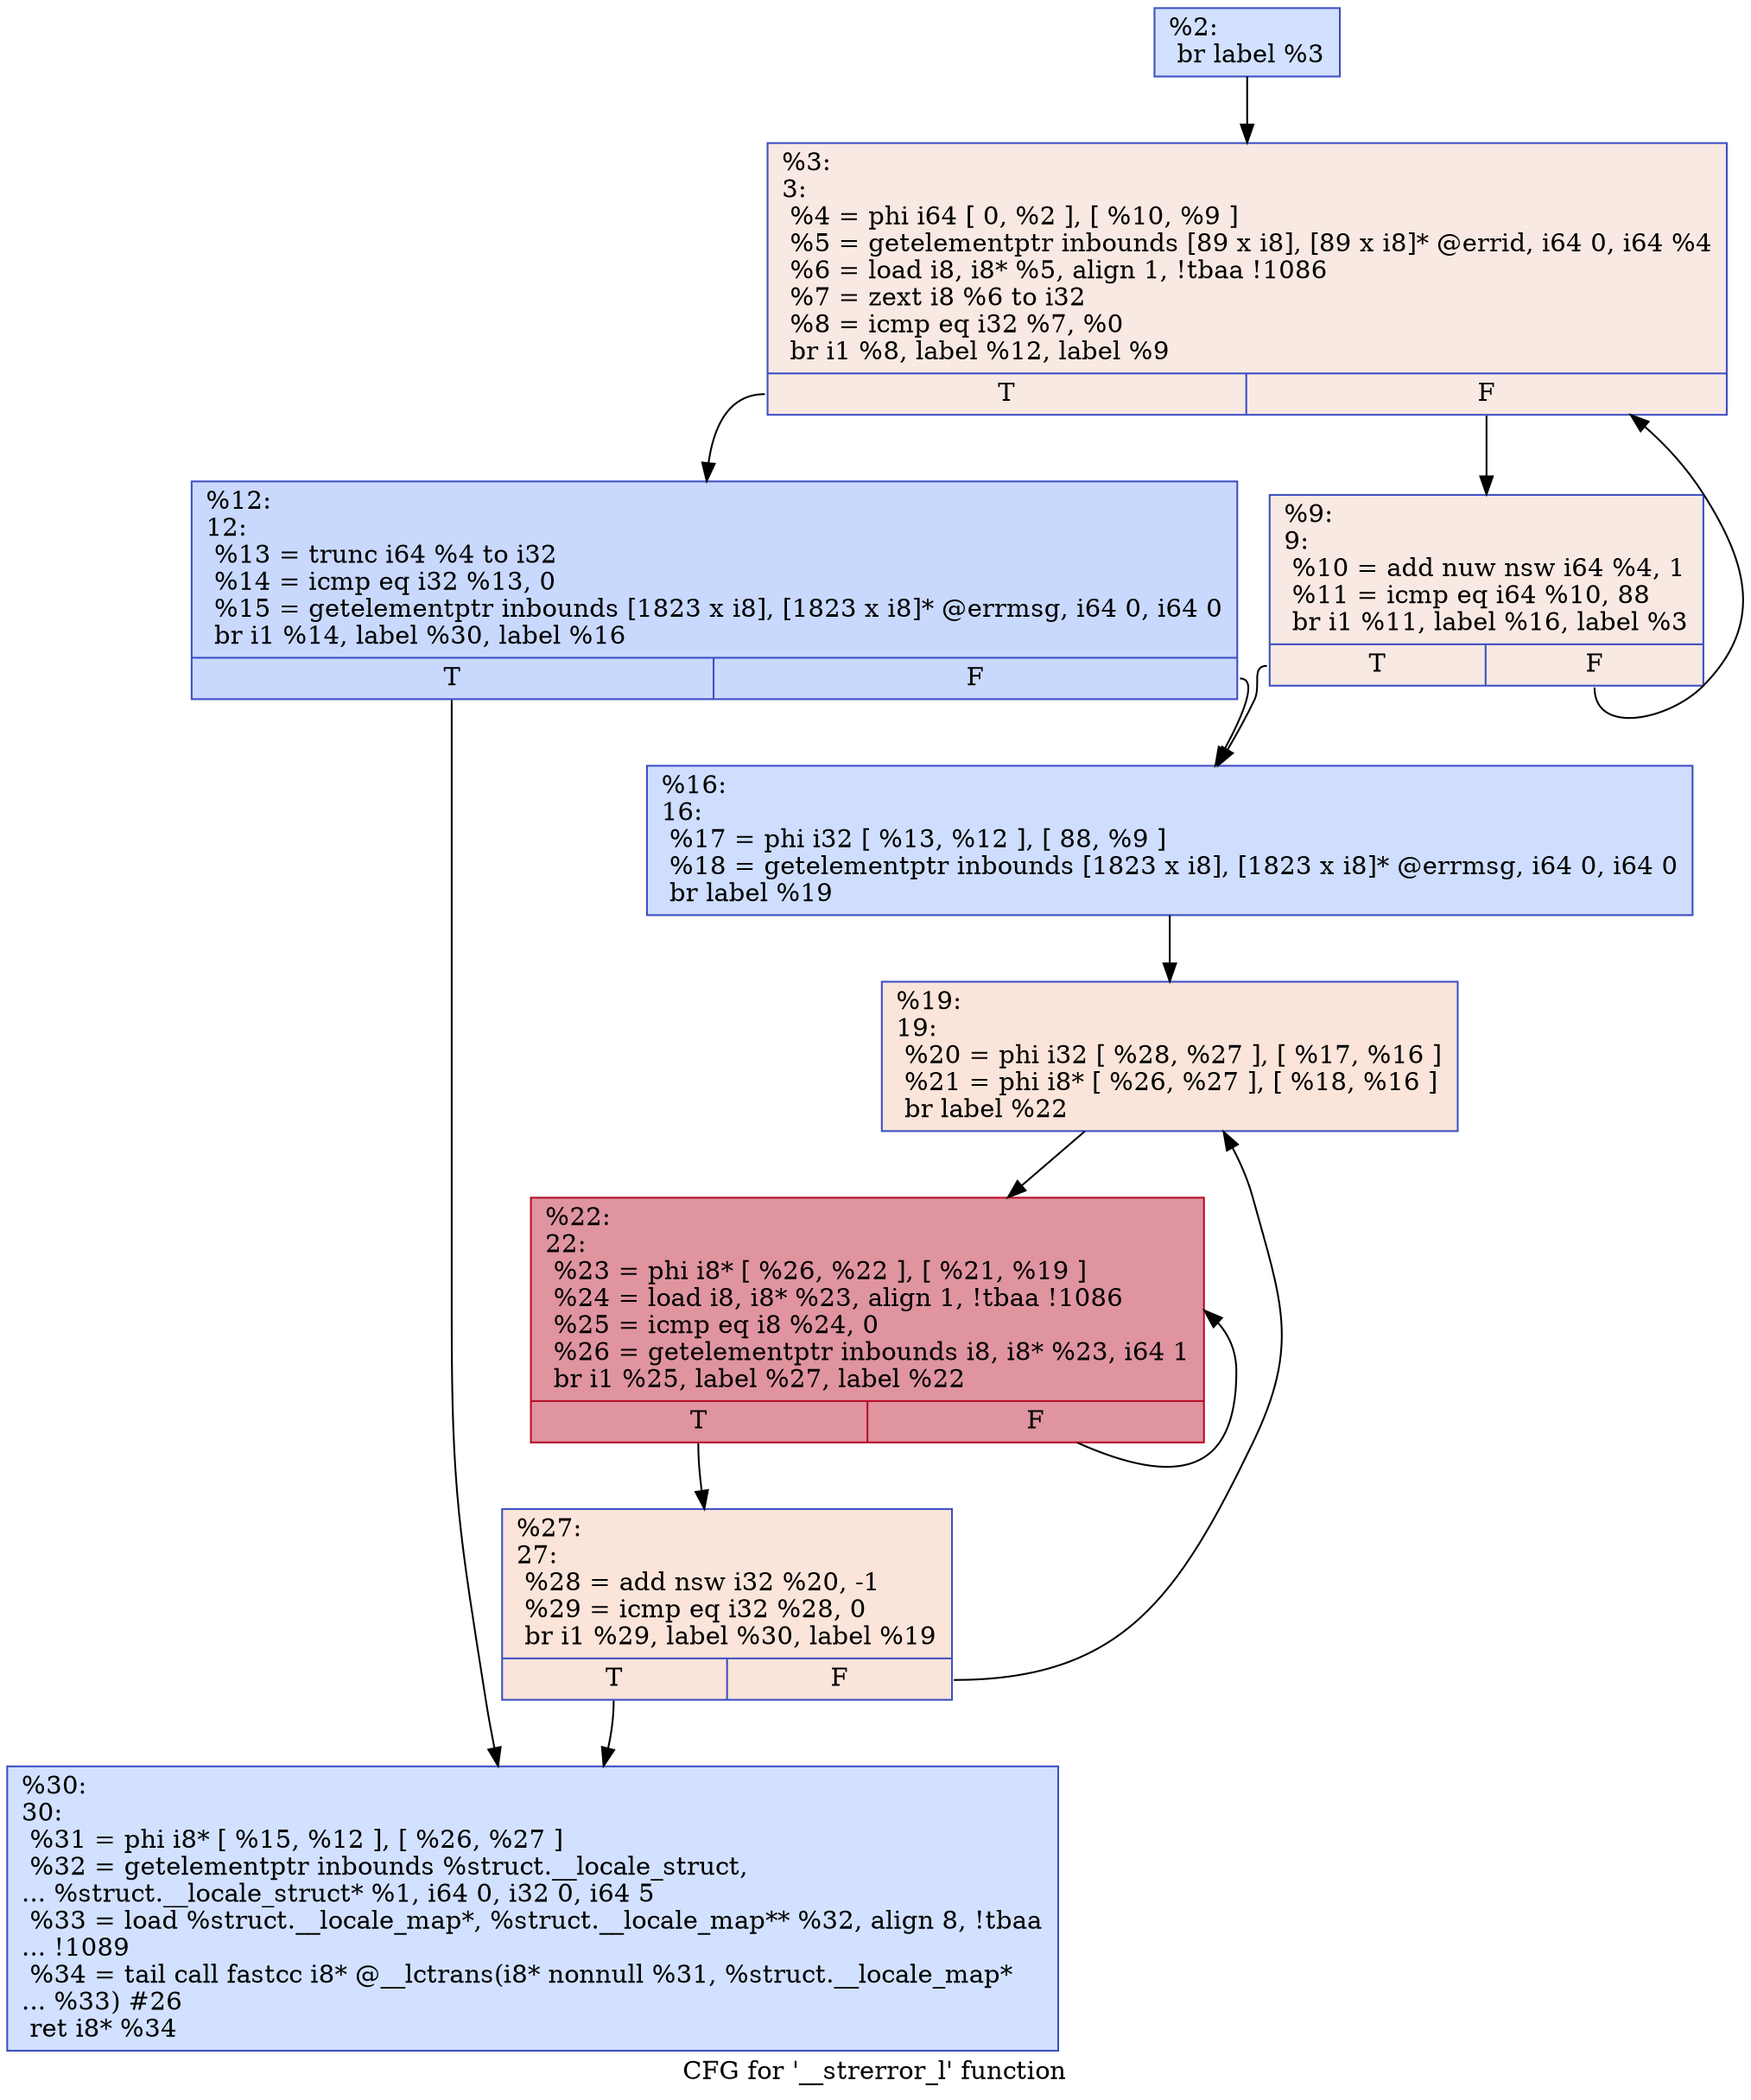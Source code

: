 digraph "CFG for '__strerror_l' function" {
	label="CFG for '__strerror_l' function";

	Node0x254b350 [shape=record,color="#3d50c3ff", style=filled, fillcolor="#9abbff70",label="{%2:\l  br label %3\l}"];
	Node0x254b350 -> Node0x254b3a0;
	Node0x254b3a0 [shape=record,color="#3d50c3ff", style=filled, fillcolor="#efcebd70",label="{%3:\l3:                                                \l  %4 = phi i64 [ 0, %2 ], [ %10, %9 ]\l  %5 = getelementptr inbounds [89 x i8], [89 x i8]* @errid, i64 0, i64 %4\l  %6 = load i8, i8* %5, align 1, !tbaa !1086\l  %7 = zext i8 %6 to i32\l  %8 = icmp eq i32 %7, %0\l  br i1 %8, label %12, label %9\l|{<s0>T|<s1>F}}"];
	Node0x254b3a0:s0 -> Node0x254b440;
	Node0x254b3a0:s1 -> Node0x254b3f0;
	Node0x254b3f0 [shape=record,color="#3d50c3ff", style=filled, fillcolor="#efcebd70",label="{%9:\l9:                                                \l  %10 = add nuw nsw i64 %4, 1\l  %11 = icmp eq i64 %10, 88\l  br i1 %11, label %16, label %3\l|{<s0>T|<s1>F}}"];
	Node0x254b3f0:s0 -> Node0x254b490;
	Node0x254b3f0:s1 -> Node0x254b3a0;
	Node0x254b440 [shape=record,color="#3d50c3ff", style=filled, fillcolor="#85a8fc70",label="{%12:\l12:                                               \l  %13 = trunc i64 %4 to i32\l  %14 = icmp eq i32 %13, 0\l  %15 = getelementptr inbounds [1823 x i8], [1823 x i8]* @errmsg, i64 0, i64 0\l  br i1 %14, label %30, label %16\l|{<s0>T|<s1>F}}"];
	Node0x254b440:s0 -> Node0x254b5d0;
	Node0x254b440:s1 -> Node0x254b490;
	Node0x254b490 [shape=record,color="#3d50c3ff", style=filled, fillcolor="#93b5fe70",label="{%16:\l16:                                               \l  %17 = phi i32 [ %13, %12 ], [ 88, %9 ]\l  %18 = getelementptr inbounds [1823 x i8], [1823 x i8]* @errmsg, i64 0, i64 0\l  br label %19\l}"];
	Node0x254b490 -> Node0x254b4e0;
	Node0x254b4e0 [shape=record,color="#3d50c3ff", style=filled, fillcolor="#f5c1a970",label="{%19:\l19:                                               \l  %20 = phi i32 [ %28, %27 ], [ %17, %16 ]\l  %21 = phi i8* [ %26, %27 ], [ %18, %16 ]\l  br label %22\l}"];
	Node0x254b4e0 -> Node0x254b530;
	Node0x254b530 [shape=record,color="#b70d28ff", style=filled, fillcolor="#b70d2870",label="{%22:\l22:                                               \l  %23 = phi i8* [ %26, %22 ], [ %21, %19 ]\l  %24 = load i8, i8* %23, align 1, !tbaa !1086\l  %25 = icmp eq i8 %24, 0\l  %26 = getelementptr inbounds i8, i8* %23, i64 1\l  br i1 %25, label %27, label %22\l|{<s0>T|<s1>F}}"];
	Node0x254b530:s0 -> Node0x254b580;
	Node0x254b530:s1 -> Node0x254b530;
	Node0x254b580 [shape=record,color="#3d50c3ff", style=filled, fillcolor="#f5c1a970",label="{%27:\l27:                                               \l  %28 = add nsw i32 %20, -1\l  %29 = icmp eq i32 %28, 0\l  br i1 %29, label %30, label %19\l|{<s0>T|<s1>F}}"];
	Node0x254b580:s0 -> Node0x254b5d0;
	Node0x254b580:s1 -> Node0x254b4e0;
	Node0x254b5d0 [shape=record,color="#3d50c3ff", style=filled, fillcolor="#9abbff70",label="{%30:\l30:                                               \l  %31 = phi i8* [ %15, %12 ], [ %26, %27 ]\l  %32 = getelementptr inbounds %struct.__locale_struct,\l... %struct.__locale_struct* %1, i64 0, i32 0, i64 5\l  %33 = load %struct.__locale_map*, %struct.__locale_map** %32, align 8, !tbaa\l... !1089\l  %34 = tail call fastcc i8* @__lctrans(i8* nonnull %31, %struct.__locale_map*\l... %33) #26\l  ret i8* %34\l}"];
}
